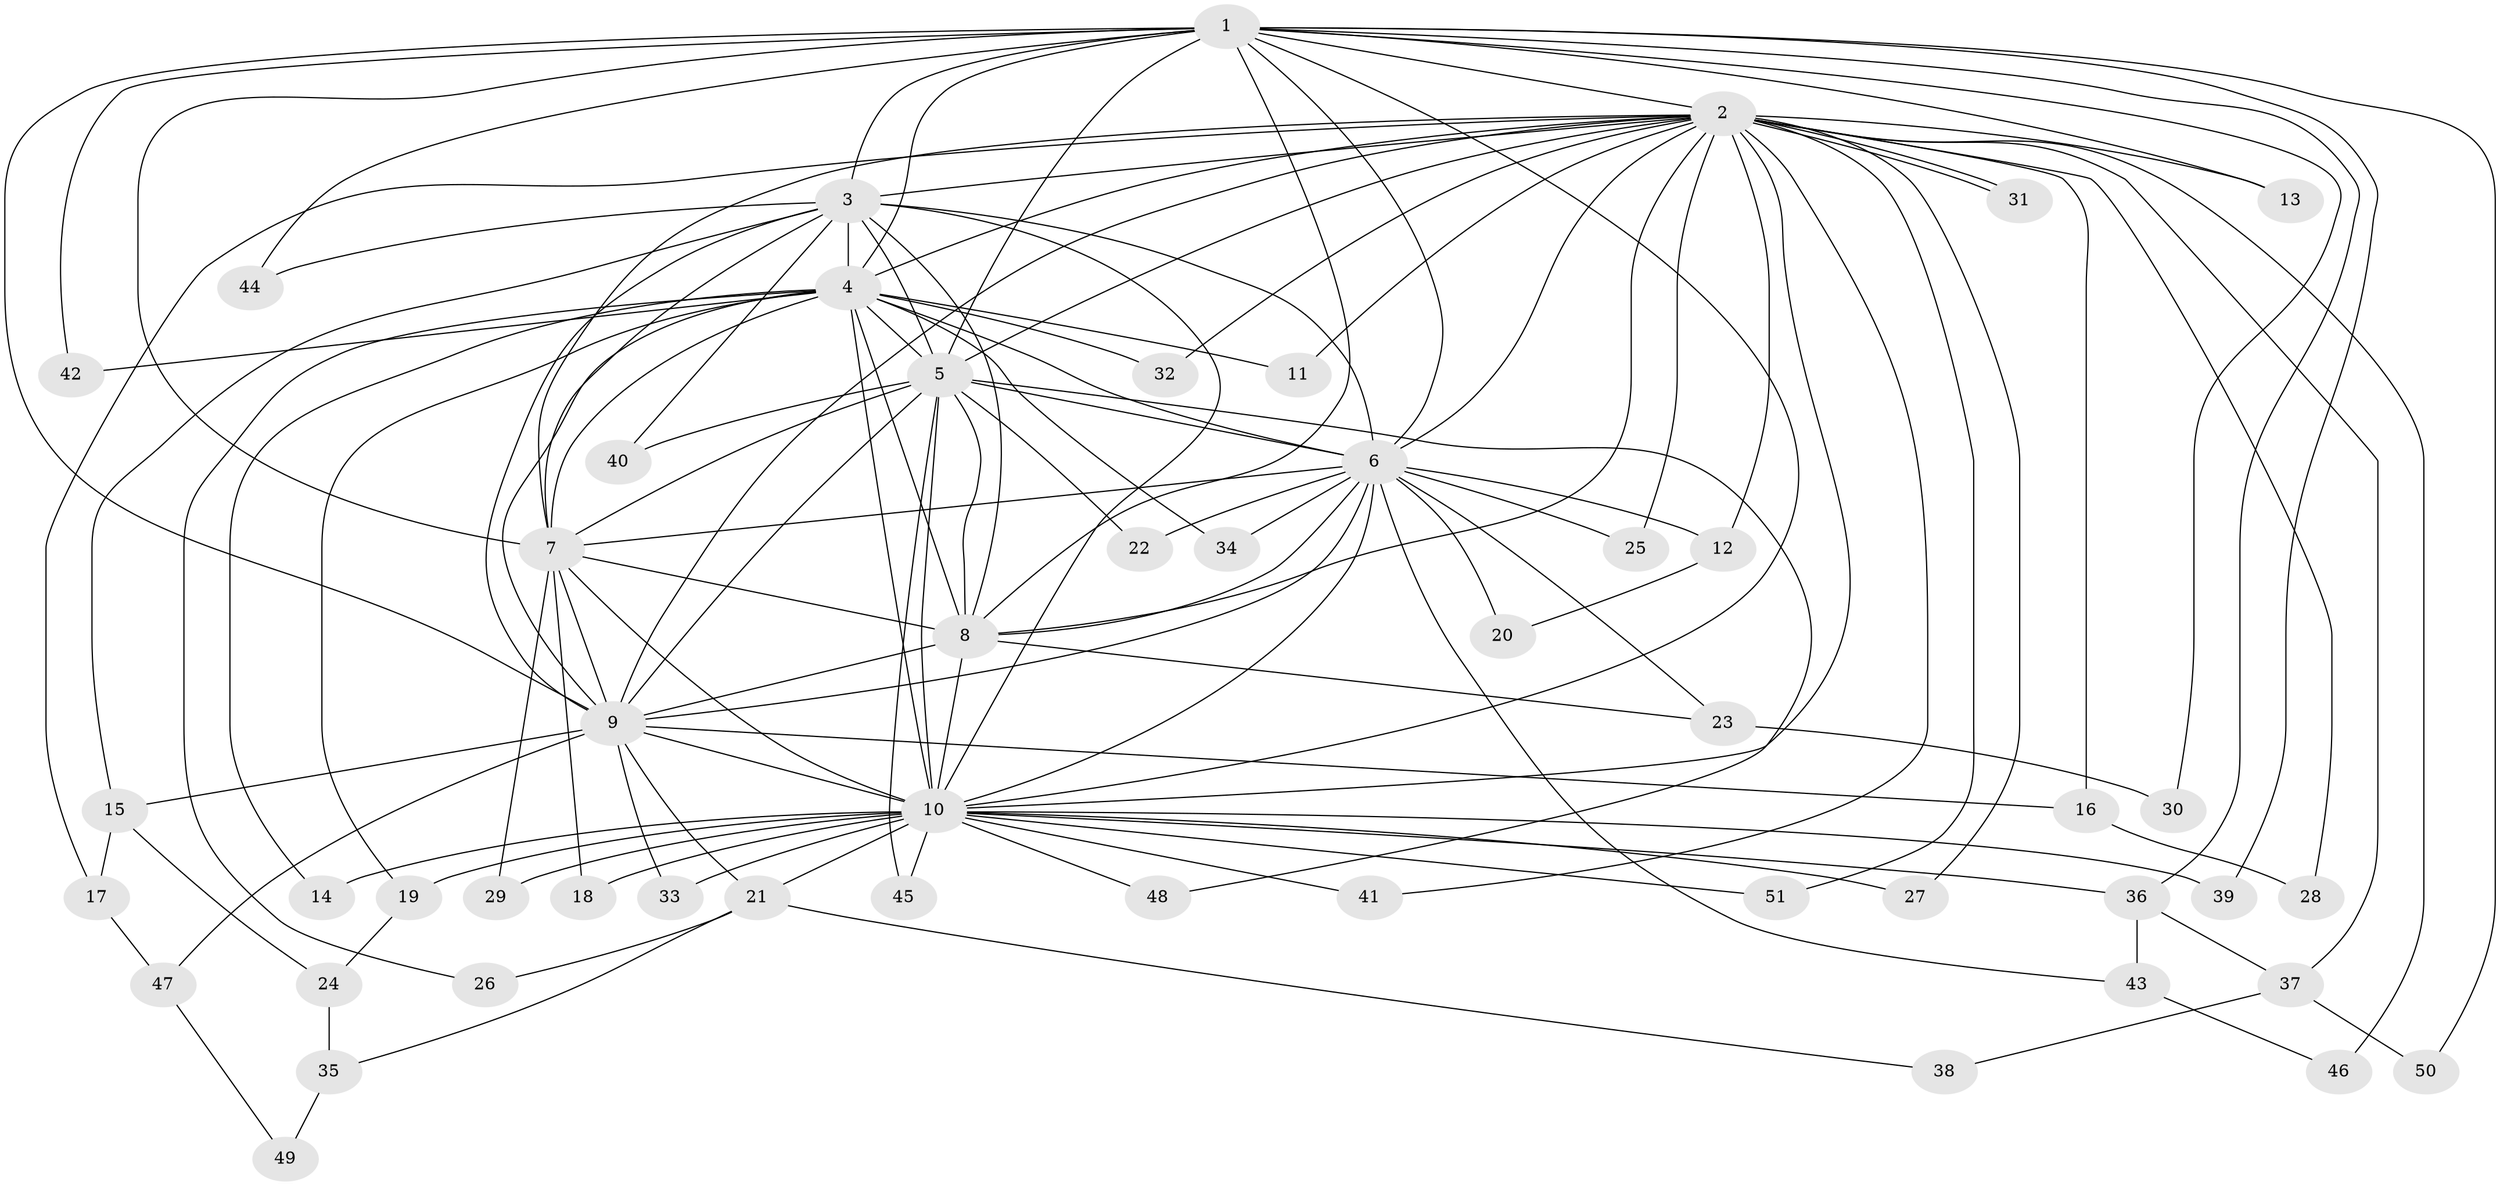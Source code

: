 // coarse degree distribution, {7: 0.058823529411764705, 3: 0.058823529411764705, 2: 0.29411764705882354, 12: 0.058823529411764705, 1: 0.11764705882352941, 10: 0.058823529411764705, 9: 0.058823529411764705, 8: 0.058823529411764705, 5: 0.11764705882352941, 6: 0.058823529411764705, 11: 0.058823529411764705}
// Generated by graph-tools (version 1.1) at 2025/36/03/04/25 23:36:37]
// undirected, 51 vertices, 127 edges
graph export_dot {
  node [color=gray90,style=filled];
  1;
  2;
  3;
  4;
  5;
  6;
  7;
  8;
  9;
  10;
  11;
  12;
  13;
  14;
  15;
  16;
  17;
  18;
  19;
  20;
  21;
  22;
  23;
  24;
  25;
  26;
  27;
  28;
  29;
  30;
  31;
  32;
  33;
  34;
  35;
  36;
  37;
  38;
  39;
  40;
  41;
  42;
  43;
  44;
  45;
  46;
  47;
  48;
  49;
  50;
  51;
  1 -- 2;
  1 -- 3;
  1 -- 4;
  1 -- 5;
  1 -- 6;
  1 -- 7;
  1 -- 8;
  1 -- 9;
  1 -- 10;
  1 -- 13;
  1 -- 30;
  1 -- 36;
  1 -- 39;
  1 -- 42;
  1 -- 44;
  1 -- 50;
  2 -- 3;
  2 -- 4;
  2 -- 5;
  2 -- 6;
  2 -- 7;
  2 -- 8;
  2 -- 9;
  2 -- 10;
  2 -- 11;
  2 -- 12;
  2 -- 13;
  2 -- 16;
  2 -- 17;
  2 -- 25;
  2 -- 27;
  2 -- 28;
  2 -- 31;
  2 -- 31;
  2 -- 32;
  2 -- 37;
  2 -- 41;
  2 -- 46;
  2 -- 51;
  3 -- 4;
  3 -- 5;
  3 -- 6;
  3 -- 7;
  3 -- 8;
  3 -- 9;
  3 -- 10;
  3 -- 15;
  3 -- 40;
  3 -- 44;
  4 -- 5;
  4 -- 6;
  4 -- 7;
  4 -- 8;
  4 -- 9;
  4 -- 10;
  4 -- 11;
  4 -- 14;
  4 -- 19;
  4 -- 26;
  4 -- 32;
  4 -- 34;
  4 -- 42;
  5 -- 6;
  5 -- 7;
  5 -- 8;
  5 -- 9;
  5 -- 10;
  5 -- 22;
  5 -- 40;
  5 -- 45;
  5 -- 48;
  6 -- 7;
  6 -- 8;
  6 -- 9;
  6 -- 10;
  6 -- 12;
  6 -- 20;
  6 -- 22;
  6 -- 23;
  6 -- 25;
  6 -- 34;
  6 -- 43;
  7 -- 8;
  7 -- 9;
  7 -- 10;
  7 -- 18;
  7 -- 29;
  8 -- 9;
  8 -- 10;
  8 -- 23;
  9 -- 10;
  9 -- 15;
  9 -- 16;
  9 -- 21;
  9 -- 33;
  9 -- 47;
  10 -- 14;
  10 -- 18;
  10 -- 19;
  10 -- 21;
  10 -- 27;
  10 -- 29;
  10 -- 33;
  10 -- 36;
  10 -- 39;
  10 -- 41;
  10 -- 45;
  10 -- 48;
  10 -- 51;
  12 -- 20;
  15 -- 17;
  15 -- 24;
  16 -- 28;
  17 -- 47;
  19 -- 24;
  21 -- 26;
  21 -- 35;
  21 -- 38;
  23 -- 30;
  24 -- 35;
  35 -- 49;
  36 -- 37;
  36 -- 43;
  37 -- 38;
  37 -- 50;
  43 -- 46;
  47 -- 49;
}
